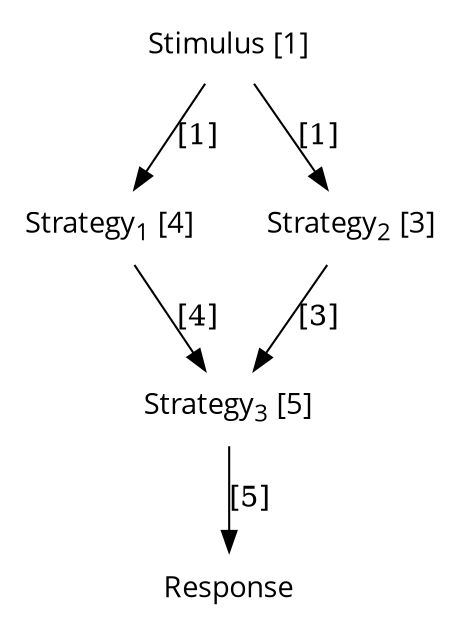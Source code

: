 digraph volr {
  edge [labeldistance=3.0]
  node [shape=plaintext, fontname="Open Sans"];
  s [label=<Stimulus [1]>];
  s1 [label=<Strategy<SUB>1</SUB> [4]>];
  s2 [label=<Strategy<SUB>2</SUB> [3]>];
  s3 [label=<Strategy<SUB>3</SUB> [5]>];
  s -> s1 [label=<[1]>];
  s1 -> s3 [label=<[4]>];
  s -> s2 [label=<[1]>];
  s2 -> s3 [label=<[3]>];
  s3 -> "Response" [label=<[5]>];
}
